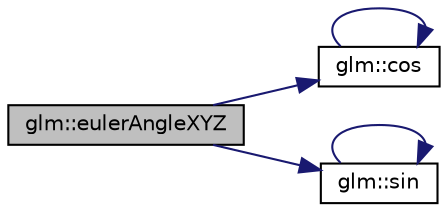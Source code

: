 digraph "glm::eulerAngleXYZ"
{
 // LATEX_PDF_SIZE
  edge [fontname="Helvetica",fontsize="10",labelfontname="Helvetica",labelfontsize="10"];
  node [fontname="Helvetica",fontsize="10",shape=record];
  rankdir="LR";
  Node1 [label="glm::eulerAngleXYZ",height=0.2,width=0.4,color="black", fillcolor="grey75", style="filled", fontcolor="black",tooltip=" "];
  Node1 -> Node2 [color="midnightblue",fontsize="10",style="solid",fontname="Helvetica"];
  Node2 [label="glm::cos",height=0.2,width=0.4,color="black", fillcolor="white", style="filled",URL="$group__core__func__trigonometric.html#ga728fd86f14609e37d83f82429995b7b3",tooltip=" "];
  Node2 -> Node2 [color="midnightblue",fontsize="10",style="solid",fontname="Helvetica"];
  Node1 -> Node3 [color="midnightblue",fontsize="10",style="solid",fontname="Helvetica"];
  Node3 [label="glm::sin",height=0.2,width=0.4,color="black", fillcolor="white", style="filled",URL="$group__core__func__trigonometric.html#ga4a0ddceb6b1e64ce0e4da209dcb021d5",tooltip=" "];
  Node3 -> Node3 [color="midnightblue",fontsize="10",style="solid",fontname="Helvetica"];
}
